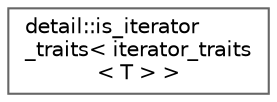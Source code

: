 digraph "Graphical Class Hierarchy"
{
 // LATEX_PDF_SIZE
  bgcolor="transparent";
  edge [fontname=Helvetica,fontsize=10,labelfontname=Helvetica,labelfontsize=10];
  node [fontname=Helvetica,fontsize=10,shape=box,height=0.2,width=0.4];
  rankdir="LR";
  Node0 [id="Node000000",label="detail::is_iterator\l_traits\< iterator_traits\l\< T \> \>",height=0.2,width=0.4,color="grey40", fillcolor="white", style="filled",URL="$structdetail_1_1is__iterator__traits_3_01iterator__traits_3_01T_01_4_01_4.html",tooltip=" "];
}
